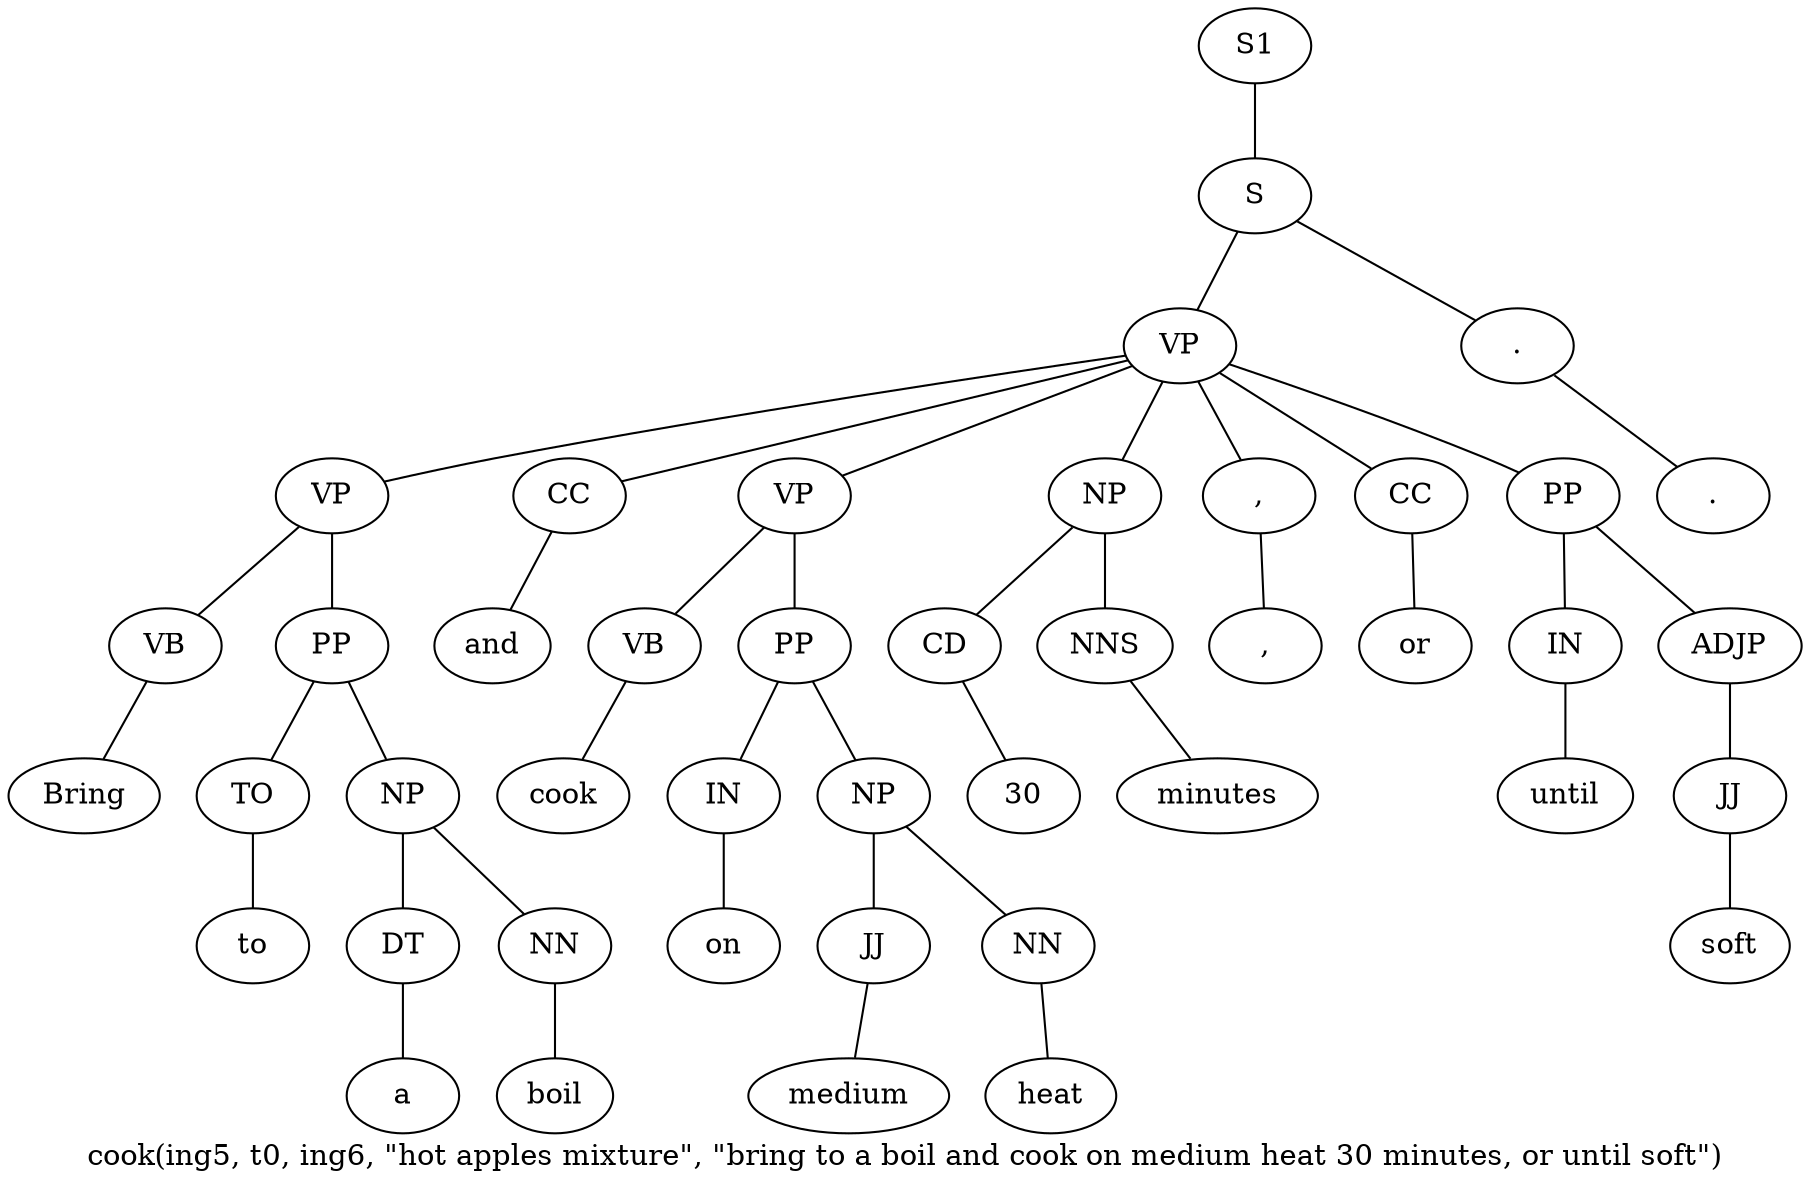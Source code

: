 graph SyntaxGraph {
	label = "cook(ing5, t0, ing6, \"hot apples mixture\", \"bring to a boil and cook on medium heat 30 minutes, or until soft\")";
	Node0 [label="S1"];
	Node1 [label="S"];
	Node2 [label="VP"];
	Node3 [label="VP"];
	Node4 [label="VB"];
	Node5 [label="Bring"];
	Node6 [label="PP"];
	Node7 [label="TO"];
	Node8 [label="to"];
	Node9 [label="NP"];
	Node10 [label="DT"];
	Node11 [label="a"];
	Node12 [label="NN"];
	Node13 [label="boil"];
	Node14 [label="CC"];
	Node15 [label="and"];
	Node16 [label="VP"];
	Node17 [label="VB"];
	Node18 [label="cook"];
	Node19 [label="PP"];
	Node20 [label="IN"];
	Node21 [label="on"];
	Node22 [label="NP"];
	Node23 [label="JJ"];
	Node24 [label="medium"];
	Node25 [label="NN"];
	Node26 [label="heat"];
	Node27 [label="NP"];
	Node28 [label="CD"];
	Node29 [label="30"];
	Node30 [label="NNS"];
	Node31 [label="minutes"];
	Node32 [label=","];
	Node33 [label=","];
	Node34 [label="CC"];
	Node35 [label="or"];
	Node36 [label="PP"];
	Node37 [label="IN"];
	Node38 [label="until"];
	Node39 [label="ADJP"];
	Node40 [label="JJ"];
	Node41 [label="soft"];
	Node42 [label="."];
	Node43 [label="."];

	Node0 -- Node1;
	Node1 -- Node2;
	Node1 -- Node42;
	Node2 -- Node3;
	Node2 -- Node14;
	Node2 -- Node16;
	Node2 -- Node27;
	Node2 -- Node32;
	Node2 -- Node34;
	Node2 -- Node36;
	Node3 -- Node4;
	Node3 -- Node6;
	Node4 -- Node5;
	Node6 -- Node7;
	Node6 -- Node9;
	Node7 -- Node8;
	Node9 -- Node10;
	Node9 -- Node12;
	Node10 -- Node11;
	Node12 -- Node13;
	Node14 -- Node15;
	Node16 -- Node17;
	Node16 -- Node19;
	Node17 -- Node18;
	Node19 -- Node20;
	Node19 -- Node22;
	Node20 -- Node21;
	Node22 -- Node23;
	Node22 -- Node25;
	Node23 -- Node24;
	Node25 -- Node26;
	Node27 -- Node28;
	Node27 -- Node30;
	Node28 -- Node29;
	Node30 -- Node31;
	Node32 -- Node33;
	Node34 -- Node35;
	Node36 -- Node37;
	Node36 -- Node39;
	Node37 -- Node38;
	Node39 -- Node40;
	Node40 -- Node41;
	Node42 -- Node43;
}